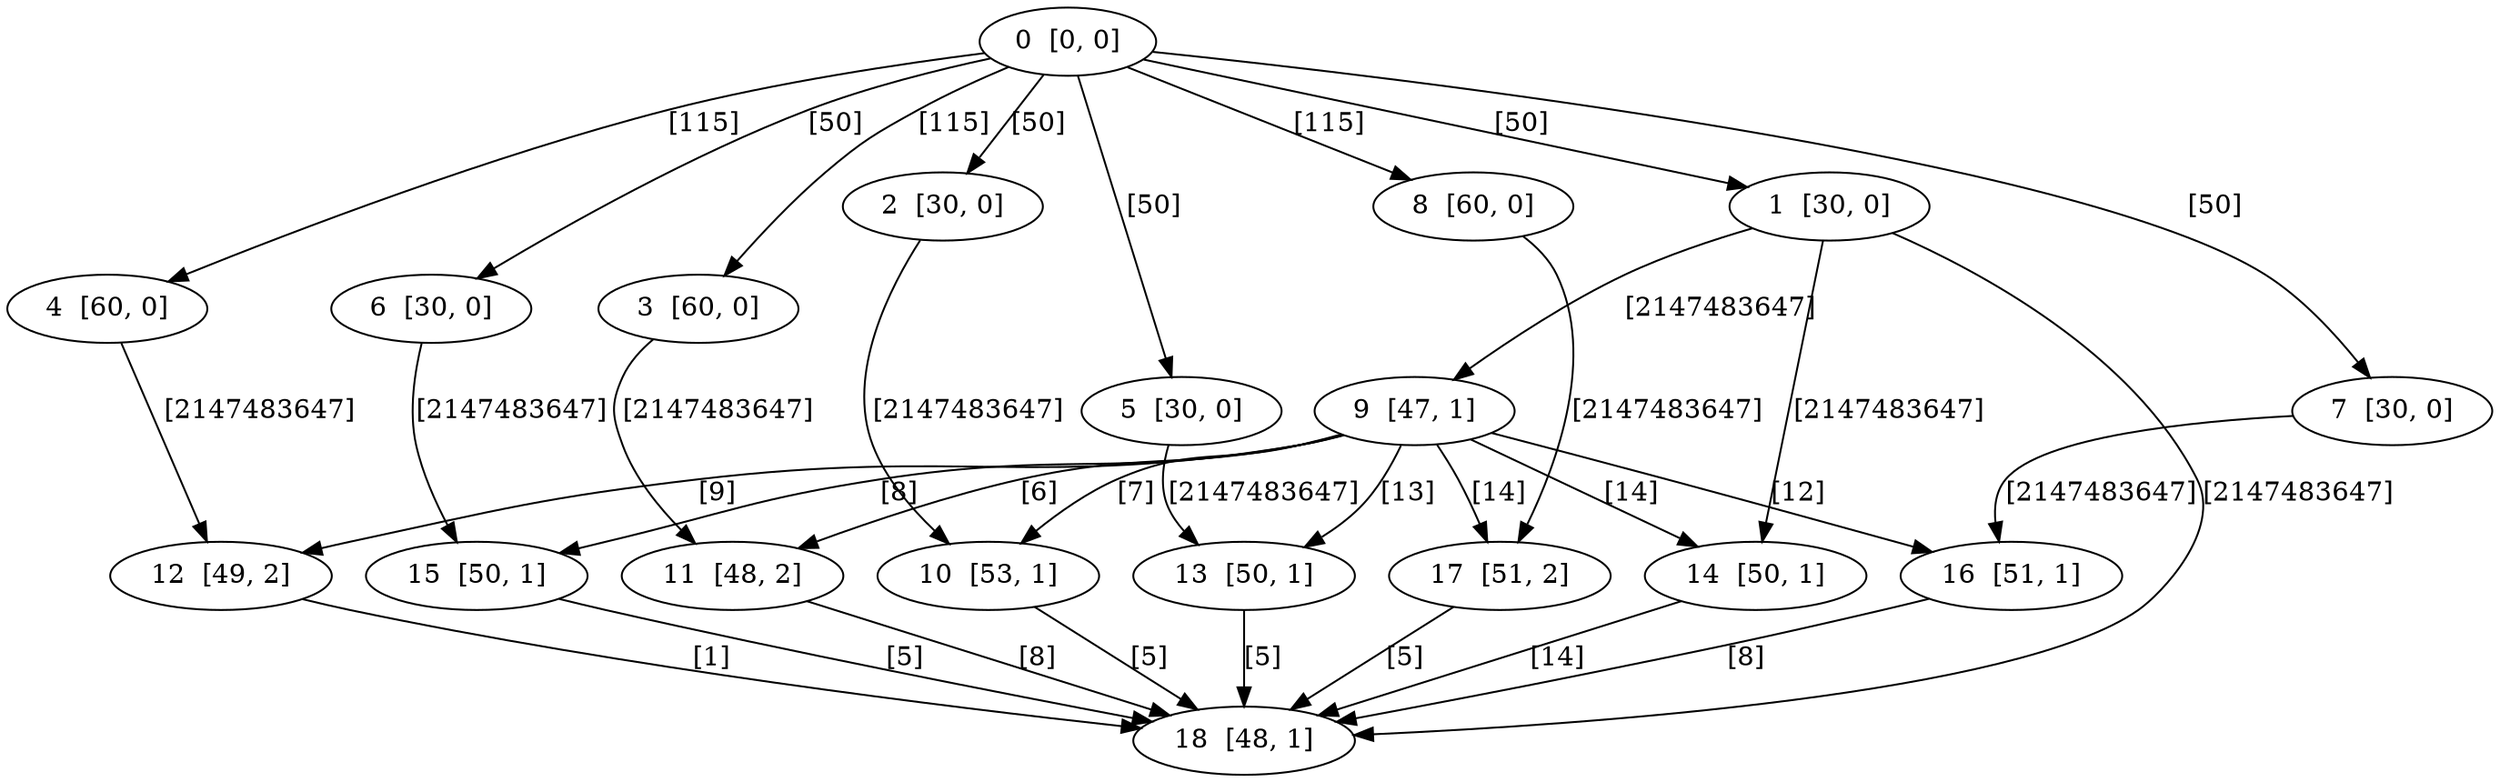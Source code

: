 digraph DAG {
    0  [label="0  [0, 0]"]
    1  [label="1  [30, 0]"]
    2  [label="2  [30, 0]"]
    3  [label="3  [60, 0]"]
    4  [label="4  [60, 0]"]
    5  [label="5  [30, 0]"]
    6  [label="6  [30, 0]"]
    7  [label="7  [30, 0]"]
    8  [label="8  [60, 0]"]
    9  [label="9  [47, 1]"]
    10  [label="10  [53, 1]"]
    11  [label="11  [48, 2]"]
    12  [label="12  [49, 2]"]
    13  [label="13  [50, 1]"]
    14  [label="14  [50, 1]"]
    15  [label="15  [50, 1]"]
    16  [label="16  [51, 1]"]
    17  [label="17  [51, 2]"]
    18  [label="18  [48, 1]"]

    0 -> 1    [ label = "[50]" ]
    0 -> 2    [ label = "[50]" ]
    0 -> 3    [ label = "[115]" ]
    0 -> 4    [ label = "[115]" ]
    0 -> 5    [ label = "[50]" ]
    0 -> 6    [ label = "[50]" ]
    0 -> 7    [ label = "[50]" ]
    0 -> 8    [ label = "[115]" ]
    1 -> 9    [ label = "[2147483647]" ]
    1 -> 14    [ label = "[2147483647]" ]
    1 -> 18    [ label = "[2147483647]" ]
    2 -> 10    [ label = "[2147483647]" ]
    3 -> 11    [ label = "[2147483647]" ]
    4 -> 12    [ label = "[2147483647]" ]
    5 -> 13    [ label = "[2147483647]" ]
    6 -> 15    [ label = "[2147483647]" ]
    7 -> 16    [ label = "[2147483647]" ]
    8 -> 17    [ label = "[2147483647]" ]
    9 -> 10    [ label = "[7]" ]
    9 -> 11    [ label = "[6]" ]
    9 -> 12    [ label = "[9]" ]
    9 -> 13    [ label = "[13]" ]
    9 -> 14    [ label = "[14]" ]
    9 -> 15    [ label = "[8]" ]
    9 -> 16    [ label = "[12]" ]
    9 -> 17    [ label = "[14]" ]
    10 -> 18    [ label = "[5]" ]
    11 -> 18    [ label = "[8]" ]
    12 -> 18    [ label = "[1]" ]
    13 -> 18    [ label = "[5]" ]
    14 -> 18    [ label = "[14]" ]
    15 -> 18    [ label = "[5]" ]
    16 -> 18    [ label = "[8]" ]
    17 -> 18    [ label = "[5]" ]
}
